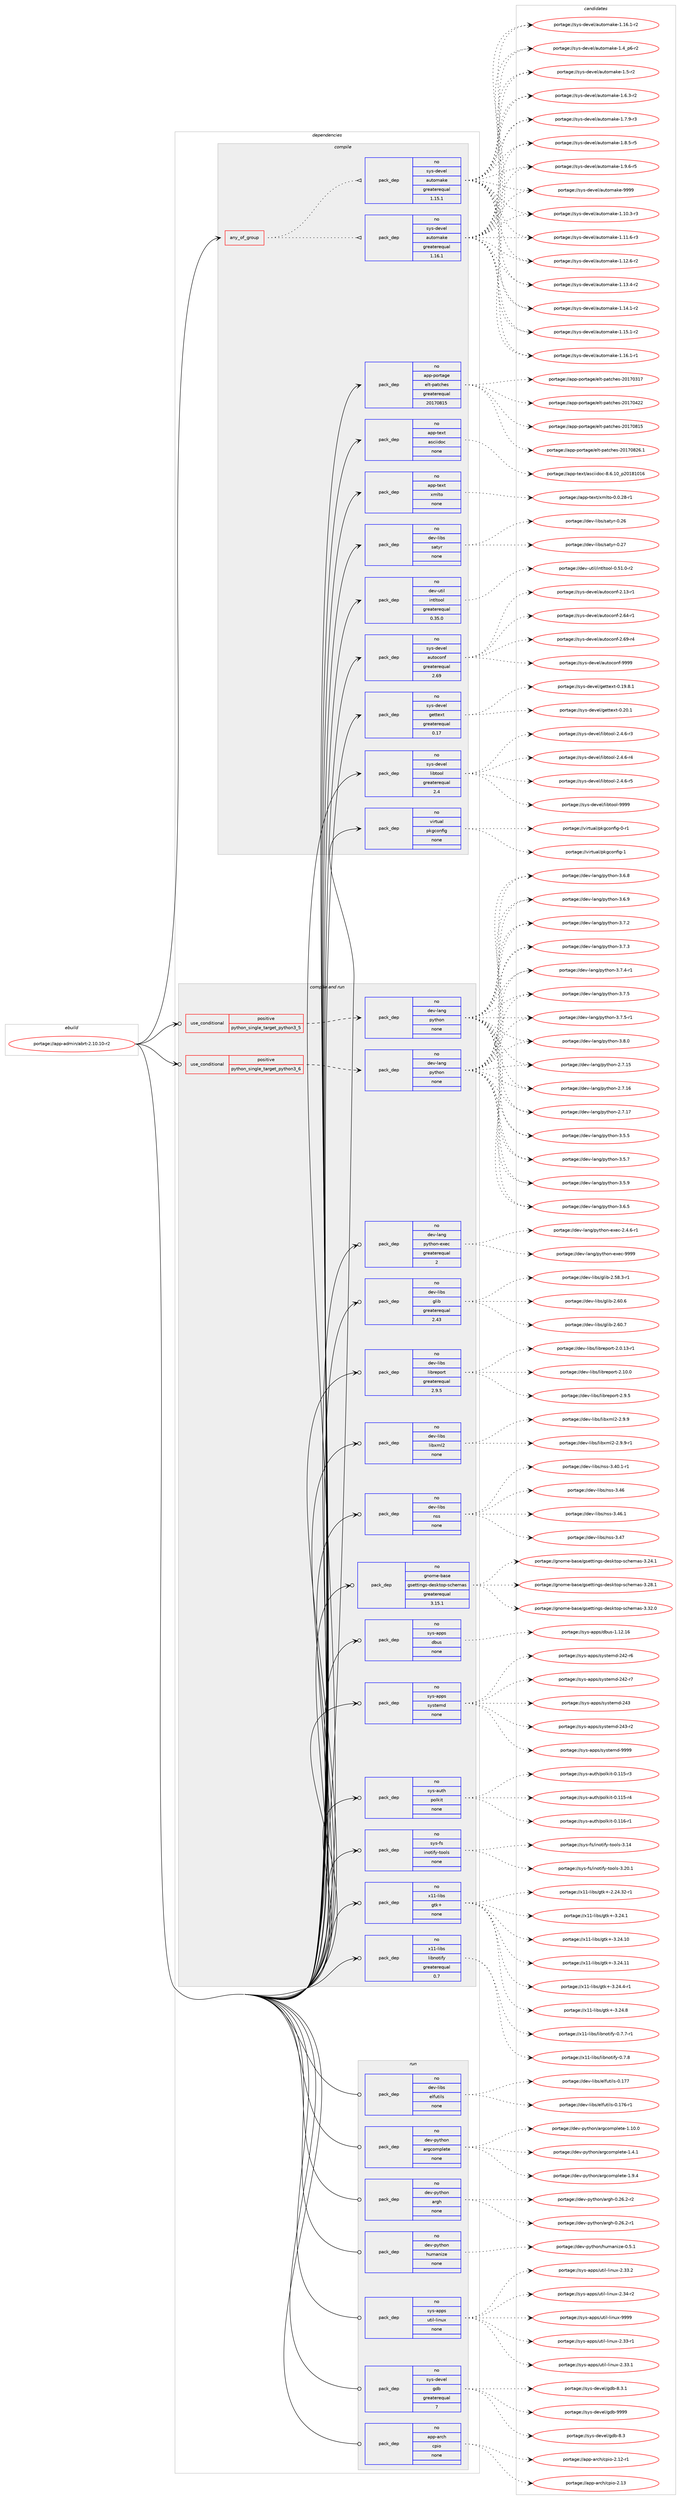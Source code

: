 digraph prolog {

# *************
# Graph options
# *************

newrank=true;
concentrate=true;
compound=true;
graph [rankdir=LR,fontname=Helvetica,fontsize=10,ranksep=1.5];#, ranksep=2.5, nodesep=0.2];
edge  [arrowhead=vee];
node  [fontname=Helvetica,fontsize=10];

# **********
# The ebuild
# **********

subgraph cluster_leftcol {
color=gray;
rank=same;
label=<<i>ebuild</i>>;
id [label="portage://app-admin/abrt-2.10.10-r2", color=red, width=4, href="../app-admin/abrt-2.10.10-r2.svg"];
}

# ****************
# The dependencies
# ****************

subgraph cluster_midcol {
color=gray;
label=<<i>dependencies</i>>;
subgraph cluster_compile {
fillcolor="#eeeeee";
style=filled;
label=<<i>compile</i>>;
subgraph any12 {
dependency640 [label=<<TABLE BORDER="0" CELLBORDER="1" CELLSPACING="0" CELLPADDING="4"><TR><TD CELLPADDING="10">any_of_group</TD></TR></TABLE>>, shape=none, color=red];subgraph pack510 {
dependency641 [label=<<TABLE BORDER="0" CELLBORDER="1" CELLSPACING="0" CELLPADDING="4" WIDTH="220"><TR><TD ROWSPAN="6" CELLPADDING="30">pack_dep</TD></TR><TR><TD WIDTH="110">no</TD></TR><TR><TD>sys-devel</TD></TR><TR><TD>automake</TD></TR><TR><TD>greaterequal</TD></TR><TR><TD>1.16.1</TD></TR></TABLE>>, shape=none, color=blue];
}
dependency640:e -> dependency641:w [weight=20,style="dotted",arrowhead="oinv"];
subgraph pack511 {
dependency642 [label=<<TABLE BORDER="0" CELLBORDER="1" CELLSPACING="0" CELLPADDING="4" WIDTH="220"><TR><TD ROWSPAN="6" CELLPADDING="30">pack_dep</TD></TR><TR><TD WIDTH="110">no</TD></TR><TR><TD>sys-devel</TD></TR><TR><TD>automake</TD></TR><TR><TD>greaterequal</TD></TR><TR><TD>1.15.1</TD></TR></TABLE>>, shape=none, color=blue];
}
dependency640:e -> dependency642:w [weight=20,style="dotted",arrowhead="oinv"];
}
id:e -> dependency640:w [weight=20,style="solid",arrowhead="vee"];
subgraph pack512 {
dependency643 [label=<<TABLE BORDER="0" CELLBORDER="1" CELLSPACING="0" CELLPADDING="4" WIDTH="220"><TR><TD ROWSPAN="6" CELLPADDING="30">pack_dep</TD></TR><TR><TD WIDTH="110">no</TD></TR><TR><TD>app-portage</TD></TR><TR><TD>elt-patches</TD></TR><TR><TD>greaterequal</TD></TR><TR><TD>20170815</TD></TR></TABLE>>, shape=none, color=blue];
}
id:e -> dependency643:w [weight=20,style="solid",arrowhead="vee"];
subgraph pack513 {
dependency644 [label=<<TABLE BORDER="0" CELLBORDER="1" CELLSPACING="0" CELLPADDING="4" WIDTH="220"><TR><TD ROWSPAN="6" CELLPADDING="30">pack_dep</TD></TR><TR><TD WIDTH="110">no</TD></TR><TR><TD>app-text</TD></TR><TR><TD>asciidoc</TD></TR><TR><TD>none</TD></TR><TR><TD></TD></TR></TABLE>>, shape=none, color=blue];
}
id:e -> dependency644:w [weight=20,style="solid",arrowhead="vee"];
subgraph pack514 {
dependency645 [label=<<TABLE BORDER="0" CELLBORDER="1" CELLSPACING="0" CELLPADDING="4" WIDTH="220"><TR><TD ROWSPAN="6" CELLPADDING="30">pack_dep</TD></TR><TR><TD WIDTH="110">no</TD></TR><TR><TD>app-text</TD></TR><TR><TD>xmlto</TD></TR><TR><TD>none</TD></TR><TR><TD></TD></TR></TABLE>>, shape=none, color=blue];
}
id:e -> dependency645:w [weight=20,style="solid",arrowhead="vee"];
subgraph pack515 {
dependency646 [label=<<TABLE BORDER="0" CELLBORDER="1" CELLSPACING="0" CELLPADDING="4" WIDTH="220"><TR><TD ROWSPAN="6" CELLPADDING="30">pack_dep</TD></TR><TR><TD WIDTH="110">no</TD></TR><TR><TD>dev-libs</TD></TR><TR><TD>satyr</TD></TR><TR><TD>none</TD></TR><TR><TD></TD></TR></TABLE>>, shape=none, color=blue];
}
id:e -> dependency646:w [weight=20,style="solid",arrowhead="vee"];
subgraph pack516 {
dependency647 [label=<<TABLE BORDER="0" CELLBORDER="1" CELLSPACING="0" CELLPADDING="4" WIDTH="220"><TR><TD ROWSPAN="6" CELLPADDING="30">pack_dep</TD></TR><TR><TD WIDTH="110">no</TD></TR><TR><TD>dev-util</TD></TR><TR><TD>intltool</TD></TR><TR><TD>greaterequal</TD></TR><TR><TD>0.35.0</TD></TR></TABLE>>, shape=none, color=blue];
}
id:e -> dependency647:w [weight=20,style="solid",arrowhead="vee"];
subgraph pack517 {
dependency648 [label=<<TABLE BORDER="0" CELLBORDER="1" CELLSPACING="0" CELLPADDING="4" WIDTH="220"><TR><TD ROWSPAN="6" CELLPADDING="30">pack_dep</TD></TR><TR><TD WIDTH="110">no</TD></TR><TR><TD>sys-devel</TD></TR><TR><TD>autoconf</TD></TR><TR><TD>greaterequal</TD></TR><TR><TD>2.69</TD></TR></TABLE>>, shape=none, color=blue];
}
id:e -> dependency648:w [weight=20,style="solid",arrowhead="vee"];
subgraph pack518 {
dependency649 [label=<<TABLE BORDER="0" CELLBORDER="1" CELLSPACING="0" CELLPADDING="4" WIDTH="220"><TR><TD ROWSPAN="6" CELLPADDING="30">pack_dep</TD></TR><TR><TD WIDTH="110">no</TD></TR><TR><TD>sys-devel</TD></TR><TR><TD>gettext</TD></TR><TR><TD>greaterequal</TD></TR><TR><TD>0.17</TD></TR></TABLE>>, shape=none, color=blue];
}
id:e -> dependency649:w [weight=20,style="solid",arrowhead="vee"];
subgraph pack519 {
dependency650 [label=<<TABLE BORDER="0" CELLBORDER="1" CELLSPACING="0" CELLPADDING="4" WIDTH="220"><TR><TD ROWSPAN="6" CELLPADDING="30">pack_dep</TD></TR><TR><TD WIDTH="110">no</TD></TR><TR><TD>sys-devel</TD></TR><TR><TD>libtool</TD></TR><TR><TD>greaterequal</TD></TR><TR><TD>2.4</TD></TR></TABLE>>, shape=none, color=blue];
}
id:e -> dependency650:w [weight=20,style="solid",arrowhead="vee"];
subgraph pack520 {
dependency651 [label=<<TABLE BORDER="0" CELLBORDER="1" CELLSPACING="0" CELLPADDING="4" WIDTH="220"><TR><TD ROWSPAN="6" CELLPADDING="30">pack_dep</TD></TR><TR><TD WIDTH="110">no</TD></TR><TR><TD>virtual</TD></TR><TR><TD>pkgconfig</TD></TR><TR><TD>none</TD></TR><TR><TD></TD></TR></TABLE>>, shape=none, color=blue];
}
id:e -> dependency651:w [weight=20,style="solid",arrowhead="vee"];
}
subgraph cluster_compileandrun {
fillcolor="#eeeeee";
style=filled;
label=<<i>compile and run</i>>;
subgraph cond120 {
dependency652 [label=<<TABLE BORDER="0" CELLBORDER="1" CELLSPACING="0" CELLPADDING="4"><TR><TD ROWSPAN="3" CELLPADDING="10">use_conditional</TD></TR><TR><TD>positive</TD></TR><TR><TD>python_single_target_python3_5</TD></TR></TABLE>>, shape=none, color=red];
subgraph pack521 {
dependency653 [label=<<TABLE BORDER="0" CELLBORDER="1" CELLSPACING="0" CELLPADDING="4" WIDTH="220"><TR><TD ROWSPAN="6" CELLPADDING="30">pack_dep</TD></TR><TR><TD WIDTH="110">no</TD></TR><TR><TD>dev-lang</TD></TR><TR><TD>python</TD></TR><TR><TD>none</TD></TR><TR><TD></TD></TR></TABLE>>, shape=none, color=blue];
}
dependency652:e -> dependency653:w [weight=20,style="dashed",arrowhead="vee"];
}
id:e -> dependency652:w [weight=20,style="solid",arrowhead="odotvee"];
subgraph cond121 {
dependency654 [label=<<TABLE BORDER="0" CELLBORDER="1" CELLSPACING="0" CELLPADDING="4"><TR><TD ROWSPAN="3" CELLPADDING="10">use_conditional</TD></TR><TR><TD>positive</TD></TR><TR><TD>python_single_target_python3_6</TD></TR></TABLE>>, shape=none, color=red];
subgraph pack522 {
dependency655 [label=<<TABLE BORDER="0" CELLBORDER="1" CELLSPACING="0" CELLPADDING="4" WIDTH="220"><TR><TD ROWSPAN="6" CELLPADDING="30">pack_dep</TD></TR><TR><TD WIDTH="110">no</TD></TR><TR><TD>dev-lang</TD></TR><TR><TD>python</TD></TR><TR><TD>none</TD></TR><TR><TD></TD></TR></TABLE>>, shape=none, color=blue];
}
dependency654:e -> dependency655:w [weight=20,style="dashed",arrowhead="vee"];
}
id:e -> dependency654:w [weight=20,style="solid",arrowhead="odotvee"];
subgraph pack523 {
dependency656 [label=<<TABLE BORDER="0" CELLBORDER="1" CELLSPACING="0" CELLPADDING="4" WIDTH="220"><TR><TD ROWSPAN="6" CELLPADDING="30">pack_dep</TD></TR><TR><TD WIDTH="110">no</TD></TR><TR><TD>dev-lang</TD></TR><TR><TD>python-exec</TD></TR><TR><TD>greaterequal</TD></TR><TR><TD>2</TD></TR></TABLE>>, shape=none, color=blue];
}
id:e -> dependency656:w [weight=20,style="solid",arrowhead="odotvee"];
subgraph pack524 {
dependency657 [label=<<TABLE BORDER="0" CELLBORDER="1" CELLSPACING="0" CELLPADDING="4" WIDTH="220"><TR><TD ROWSPAN="6" CELLPADDING="30">pack_dep</TD></TR><TR><TD WIDTH="110">no</TD></TR><TR><TD>dev-libs</TD></TR><TR><TD>glib</TD></TR><TR><TD>greaterequal</TD></TR><TR><TD>2.43</TD></TR></TABLE>>, shape=none, color=blue];
}
id:e -> dependency657:w [weight=20,style="solid",arrowhead="odotvee"];
subgraph pack525 {
dependency658 [label=<<TABLE BORDER="0" CELLBORDER="1" CELLSPACING="0" CELLPADDING="4" WIDTH="220"><TR><TD ROWSPAN="6" CELLPADDING="30">pack_dep</TD></TR><TR><TD WIDTH="110">no</TD></TR><TR><TD>dev-libs</TD></TR><TR><TD>libreport</TD></TR><TR><TD>greaterequal</TD></TR><TR><TD>2.9.5</TD></TR></TABLE>>, shape=none, color=blue];
}
id:e -> dependency658:w [weight=20,style="solid",arrowhead="odotvee"];
subgraph pack526 {
dependency659 [label=<<TABLE BORDER="0" CELLBORDER="1" CELLSPACING="0" CELLPADDING="4" WIDTH="220"><TR><TD ROWSPAN="6" CELLPADDING="30">pack_dep</TD></TR><TR><TD WIDTH="110">no</TD></TR><TR><TD>dev-libs</TD></TR><TR><TD>libxml2</TD></TR><TR><TD>none</TD></TR><TR><TD></TD></TR></TABLE>>, shape=none, color=blue];
}
id:e -> dependency659:w [weight=20,style="solid",arrowhead="odotvee"];
subgraph pack527 {
dependency660 [label=<<TABLE BORDER="0" CELLBORDER="1" CELLSPACING="0" CELLPADDING="4" WIDTH="220"><TR><TD ROWSPAN="6" CELLPADDING="30">pack_dep</TD></TR><TR><TD WIDTH="110">no</TD></TR><TR><TD>dev-libs</TD></TR><TR><TD>nss</TD></TR><TR><TD>none</TD></TR><TR><TD></TD></TR></TABLE>>, shape=none, color=blue];
}
id:e -> dependency660:w [weight=20,style="solid",arrowhead="odotvee"];
subgraph pack528 {
dependency661 [label=<<TABLE BORDER="0" CELLBORDER="1" CELLSPACING="0" CELLPADDING="4" WIDTH="220"><TR><TD ROWSPAN="6" CELLPADDING="30">pack_dep</TD></TR><TR><TD WIDTH="110">no</TD></TR><TR><TD>gnome-base</TD></TR><TR><TD>gsettings-desktop-schemas</TD></TR><TR><TD>greaterequal</TD></TR><TR><TD>3.15.1</TD></TR></TABLE>>, shape=none, color=blue];
}
id:e -> dependency661:w [weight=20,style="solid",arrowhead="odotvee"];
subgraph pack529 {
dependency662 [label=<<TABLE BORDER="0" CELLBORDER="1" CELLSPACING="0" CELLPADDING="4" WIDTH="220"><TR><TD ROWSPAN="6" CELLPADDING="30">pack_dep</TD></TR><TR><TD WIDTH="110">no</TD></TR><TR><TD>sys-apps</TD></TR><TR><TD>dbus</TD></TR><TR><TD>none</TD></TR><TR><TD></TD></TR></TABLE>>, shape=none, color=blue];
}
id:e -> dependency662:w [weight=20,style="solid",arrowhead="odotvee"];
subgraph pack530 {
dependency663 [label=<<TABLE BORDER="0" CELLBORDER="1" CELLSPACING="0" CELLPADDING="4" WIDTH="220"><TR><TD ROWSPAN="6" CELLPADDING="30">pack_dep</TD></TR><TR><TD WIDTH="110">no</TD></TR><TR><TD>sys-apps</TD></TR><TR><TD>systemd</TD></TR><TR><TD>none</TD></TR><TR><TD></TD></TR></TABLE>>, shape=none, color=blue];
}
id:e -> dependency663:w [weight=20,style="solid",arrowhead="odotvee"];
subgraph pack531 {
dependency664 [label=<<TABLE BORDER="0" CELLBORDER="1" CELLSPACING="0" CELLPADDING="4" WIDTH="220"><TR><TD ROWSPAN="6" CELLPADDING="30">pack_dep</TD></TR><TR><TD WIDTH="110">no</TD></TR><TR><TD>sys-auth</TD></TR><TR><TD>polkit</TD></TR><TR><TD>none</TD></TR><TR><TD></TD></TR></TABLE>>, shape=none, color=blue];
}
id:e -> dependency664:w [weight=20,style="solid",arrowhead="odotvee"];
subgraph pack532 {
dependency665 [label=<<TABLE BORDER="0" CELLBORDER="1" CELLSPACING="0" CELLPADDING="4" WIDTH="220"><TR><TD ROWSPAN="6" CELLPADDING="30">pack_dep</TD></TR><TR><TD WIDTH="110">no</TD></TR><TR><TD>sys-fs</TD></TR><TR><TD>inotify-tools</TD></TR><TR><TD>none</TD></TR><TR><TD></TD></TR></TABLE>>, shape=none, color=blue];
}
id:e -> dependency665:w [weight=20,style="solid",arrowhead="odotvee"];
subgraph pack533 {
dependency666 [label=<<TABLE BORDER="0" CELLBORDER="1" CELLSPACING="0" CELLPADDING="4" WIDTH="220"><TR><TD ROWSPAN="6" CELLPADDING="30">pack_dep</TD></TR><TR><TD WIDTH="110">no</TD></TR><TR><TD>x11-libs</TD></TR><TR><TD>gtk+</TD></TR><TR><TD>none</TD></TR><TR><TD></TD></TR></TABLE>>, shape=none, color=blue];
}
id:e -> dependency666:w [weight=20,style="solid",arrowhead="odotvee"];
subgraph pack534 {
dependency667 [label=<<TABLE BORDER="0" CELLBORDER="1" CELLSPACING="0" CELLPADDING="4" WIDTH="220"><TR><TD ROWSPAN="6" CELLPADDING="30">pack_dep</TD></TR><TR><TD WIDTH="110">no</TD></TR><TR><TD>x11-libs</TD></TR><TR><TD>libnotify</TD></TR><TR><TD>greaterequal</TD></TR><TR><TD>0.7</TD></TR></TABLE>>, shape=none, color=blue];
}
id:e -> dependency667:w [weight=20,style="solid",arrowhead="odotvee"];
}
subgraph cluster_run {
fillcolor="#eeeeee";
style=filled;
label=<<i>run</i>>;
subgraph pack535 {
dependency668 [label=<<TABLE BORDER="0" CELLBORDER="1" CELLSPACING="0" CELLPADDING="4" WIDTH="220"><TR><TD ROWSPAN="6" CELLPADDING="30">pack_dep</TD></TR><TR><TD WIDTH="110">no</TD></TR><TR><TD>app-arch</TD></TR><TR><TD>cpio</TD></TR><TR><TD>none</TD></TR><TR><TD></TD></TR></TABLE>>, shape=none, color=blue];
}
id:e -> dependency668:w [weight=20,style="solid",arrowhead="odot"];
subgraph pack536 {
dependency669 [label=<<TABLE BORDER="0" CELLBORDER="1" CELLSPACING="0" CELLPADDING="4" WIDTH="220"><TR><TD ROWSPAN="6" CELLPADDING="30">pack_dep</TD></TR><TR><TD WIDTH="110">no</TD></TR><TR><TD>dev-libs</TD></TR><TR><TD>elfutils</TD></TR><TR><TD>none</TD></TR><TR><TD></TD></TR></TABLE>>, shape=none, color=blue];
}
id:e -> dependency669:w [weight=20,style="solid",arrowhead="odot"];
subgraph pack537 {
dependency670 [label=<<TABLE BORDER="0" CELLBORDER="1" CELLSPACING="0" CELLPADDING="4" WIDTH="220"><TR><TD ROWSPAN="6" CELLPADDING="30">pack_dep</TD></TR><TR><TD WIDTH="110">no</TD></TR><TR><TD>dev-python</TD></TR><TR><TD>argcomplete</TD></TR><TR><TD>none</TD></TR><TR><TD></TD></TR></TABLE>>, shape=none, color=blue];
}
id:e -> dependency670:w [weight=20,style="solid",arrowhead="odot"];
subgraph pack538 {
dependency671 [label=<<TABLE BORDER="0" CELLBORDER="1" CELLSPACING="0" CELLPADDING="4" WIDTH="220"><TR><TD ROWSPAN="6" CELLPADDING="30">pack_dep</TD></TR><TR><TD WIDTH="110">no</TD></TR><TR><TD>dev-python</TD></TR><TR><TD>argh</TD></TR><TR><TD>none</TD></TR><TR><TD></TD></TR></TABLE>>, shape=none, color=blue];
}
id:e -> dependency671:w [weight=20,style="solid",arrowhead="odot"];
subgraph pack539 {
dependency672 [label=<<TABLE BORDER="0" CELLBORDER="1" CELLSPACING="0" CELLPADDING="4" WIDTH="220"><TR><TD ROWSPAN="6" CELLPADDING="30">pack_dep</TD></TR><TR><TD WIDTH="110">no</TD></TR><TR><TD>dev-python</TD></TR><TR><TD>humanize</TD></TR><TR><TD>none</TD></TR><TR><TD></TD></TR></TABLE>>, shape=none, color=blue];
}
id:e -> dependency672:w [weight=20,style="solid",arrowhead="odot"];
subgraph pack540 {
dependency673 [label=<<TABLE BORDER="0" CELLBORDER="1" CELLSPACING="0" CELLPADDING="4" WIDTH="220"><TR><TD ROWSPAN="6" CELLPADDING="30">pack_dep</TD></TR><TR><TD WIDTH="110">no</TD></TR><TR><TD>sys-apps</TD></TR><TR><TD>util-linux</TD></TR><TR><TD>none</TD></TR><TR><TD></TD></TR></TABLE>>, shape=none, color=blue];
}
id:e -> dependency673:w [weight=20,style="solid",arrowhead="odot"];
subgraph pack541 {
dependency674 [label=<<TABLE BORDER="0" CELLBORDER="1" CELLSPACING="0" CELLPADDING="4" WIDTH="220"><TR><TD ROWSPAN="6" CELLPADDING="30">pack_dep</TD></TR><TR><TD WIDTH="110">no</TD></TR><TR><TD>sys-devel</TD></TR><TR><TD>gdb</TD></TR><TR><TD>greaterequal</TD></TR><TR><TD>7</TD></TR></TABLE>>, shape=none, color=blue];
}
id:e -> dependency674:w [weight=20,style="solid",arrowhead="odot"];
}
}

# **************
# The candidates
# **************

subgraph cluster_choices {
rank=same;
color=gray;
label=<<i>candidates</i>>;

subgraph choice510 {
color=black;
nodesep=1;
choiceportage11512111545100101118101108479711711611110997107101454946494846514511451 [label="portage://sys-devel/automake-1.10.3-r3", color=red, width=4,href="../sys-devel/automake-1.10.3-r3.svg"];
choiceportage11512111545100101118101108479711711611110997107101454946494946544511451 [label="portage://sys-devel/automake-1.11.6-r3", color=red, width=4,href="../sys-devel/automake-1.11.6-r3.svg"];
choiceportage11512111545100101118101108479711711611110997107101454946495046544511450 [label="portage://sys-devel/automake-1.12.6-r2", color=red, width=4,href="../sys-devel/automake-1.12.6-r2.svg"];
choiceportage11512111545100101118101108479711711611110997107101454946495146524511450 [label="portage://sys-devel/automake-1.13.4-r2", color=red, width=4,href="../sys-devel/automake-1.13.4-r2.svg"];
choiceportage11512111545100101118101108479711711611110997107101454946495246494511450 [label="portage://sys-devel/automake-1.14.1-r2", color=red, width=4,href="../sys-devel/automake-1.14.1-r2.svg"];
choiceportage11512111545100101118101108479711711611110997107101454946495346494511450 [label="portage://sys-devel/automake-1.15.1-r2", color=red, width=4,href="../sys-devel/automake-1.15.1-r2.svg"];
choiceportage11512111545100101118101108479711711611110997107101454946495446494511449 [label="portage://sys-devel/automake-1.16.1-r1", color=red, width=4,href="../sys-devel/automake-1.16.1-r1.svg"];
choiceportage11512111545100101118101108479711711611110997107101454946495446494511450 [label="portage://sys-devel/automake-1.16.1-r2", color=red, width=4,href="../sys-devel/automake-1.16.1-r2.svg"];
choiceportage115121115451001011181011084797117116111109971071014549465295112544511450 [label="portage://sys-devel/automake-1.4_p6-r2", color=red, width=4,href="../sys-devel/automake-1.4_p6-r2.svg"];
choiceportage11512111545100101118101108479711711611110997107101454946534511450 [label="portage://sys-devel/automake-1.5-r2", color=red, width=4,href="../sys-devel/automake-1.5-r2.svg"];
choiceportage115121115451001011181011084797117116111109971071014549465446514511450 [label="portage://sys-devel/automake-1.6.3-r2", color=red, width=4,href="../sys-devel/automake-1.6.3-r2.svg"];
choiceportage115121115451001011181011084797117116111109971071014549465546574511451 [label="portage://sys-devel/automake-1.7.9-r3", color=red, width=4,href="../sys-devel/automake-1.7.9-r3.svg"];
choiceportage115121115451001011181011084797117116111109971071014549465646534511453 [label="portage://sys-devel/automake-1.8.5-r5", color=red, width=4,href="../sys-devel/automake-1.8.5-r5.svg"];
choiceportage115121115451001011181011084797117116111109971071014549465746544511453 [label="portage://sys-devel/automake-1.9.6-r5", color=red, width=4,href="../sys-devel/automake-1.9.6-r5.svg"];
choiceportage115121115451001011181011084797117116111109971071014557575757 [label="portage://sys-devel/automake-9999", color=red, width=4,href="../sys-devel/automake-9999.svg"];
dependency641:e -> choiceportage11512111545100101118101108479711711611110997107101454946494846514511451:w [style=dotted,weight="100"];
dependency641:e -> choiceportage11512111545100101118101108479711711611110997107101454946494946544511451:w [style=dotted,weight="100"];
dependency641:e -> choiceportage11512111545100101118101108479711711611110997107101454946495046544511450:w [style=dotted,weight="100"];
dependency641:e -> choiceportage11512111545100101118101108479711711611110997107101454946495146524511450:w [style=dotted,weight="100"];
dependency641:e -> choiceportage11512111545100101118101108479711711611110997107101454946495246494511450:w [style=dotted,weight="100"];
dependency641:e -> choiceportage11512111545100101118101108479711711611110997107101454946495346494511450:w [style=dotted,weight="100"];
dependency641:e -> choiceportage11512111545100101118101108479711711611110997107101454946495446494511449:w [style=dotted,weight="100"];
dependency641:e -> choiceportage11512111545100101118101108479711711611110997107101454946495446494511450:w [style=dotted,weight="100"];
dependency641:e -> choiceportage115121115451001011181011084797117116111109971071014549465295112544511450:w [style=dotted,weight="100"];
dependency641:e -> choiceportage11512111545100101118101108479711711611110997107101454946534511450:w [style=dotted,weight="100"];
dependency641:e -> choiceportage115121115451001011181011084797117116111109971071014549465446514511450:w [style=dotted,weight="100"];
dependency641:e -> choiceportage115121115451001011181011084797117116111109971071014549465546574511451:w [style=dotted,weight="100"];
dependency641:e -> choiceportage115121115451001011181011084797117116111109971071014549465646534511453:w [style=dotted,weight="100"];
dependency641:e -> choiceportage115121115451001011181011084797117116111109971071014549465746544511453:w [style=dotted,weight="100"];
dependency641:e -> choiceportage115121115451001011181011084797117116111109971071014557575757:w [style=dotted,weight="100"];
}
subgraph choice511 {
color=black;
nodesep=1;
choiceportage11512111545100101118101108479711711611110997107101454946494846514511451 [label="portage://sys-devel/automake-1.10.3-r3", color=red, width=4,href="../sys-devel/automake-1.10.3-r3.svg"];
choiceportage11512111545100101118101108479711711611110997107101454946494946544511451 [label="portage://sys-devel/automake-1.11.6-r3", color=red, width=4,href="../sys-devel/automake-1.11.6-r3.svg"];
choiceportage11512111545100101118101108479711711611110997107101454946495046544511450 [label="portage://sys-devel/automake-1.12.6-r2", color=red, width=4,href="../sys-devel/automake-1.12.6-r2.svg"];
choiceportage11512111545100101118101108479711711611110997107101454946495146524511450 [label="portage://sys-devel/automake-1.13.4-r2", color=red, width=4,href="../sys-devel/automake-1.13.4-r2.svg"];
choiceportage11512111545100101118101108479711711611110997107101454946495246494511450 [label="portage://sys-devel/automake-1.14.1-r2", color=red, width=4,href="../sys-devel/automake-1.14.1-r2.svg"];
choiceportage11512111545100101118101108479711711611110997107101454946495346494511450 [label="portage://sys-devel/automake-1.15.1-r2", color=red, width=4,href="../sys-devel/automake-1.15.1-r2.svg"];
choiceportage11512111545100101118101108479711711611110997107101454946495446494511449 [label="portage://sys-devel/automake-1.16.1-r1", color=red, width=4,href="../sys-devel/automake-1.16.1-r1.svg"];
choiceportage11512111545100101118101108479711711611110997107101454946495446494511450 [label="portage://sys-devel/automake-1.16.1-r2", color=red, width=4,href="../sys-devel/automake-1.16.1-r2.svg"];
choiceportage115121115451001011181011084797117116111109971071014549465295112544511450 [label="portage://sys-devel/automake-1.4_p6-r2", color=red, width=4,href="../sys-devel/automake-1.4_p6-r2.svg"];
choiceportage11512111545100101118101108479711711611110997107101454946534511450 [label="portage://sys-devel/automake-1.5-r2", color=red, width=4,href="../sys-devel/automake-1.5-r2.svg"];
choiceportage115121115451001011181011084797117116111109971071014549465446514511450 [label="portage://sys-devel/automake-1.6.3-r2", color=red, width=4,href="../sys-devel/automake-1.6.3-r2.svg"];
choiceportage115121115451001011181011084797117116111109971071014549465546574511451 [label="portage://sys-devel/automake-1.7.9-r3", color=red, width=4,href="../sys-devel/automake-1.7.9-r3.svg"];
choiceportage115121115451001011181011084797117116111109971071014549465646534511453 [label="portage://sys-devel/automake-1.8.5-r5", color=red, width=4,href="../sys-devel/automake-1.8.5-r5.svg"];
choiceportage115121115451001011181011084797117116111109971071014549465746544511453 [label="portage://sys-devel/automake-1.9.6-r5", color=red, width=4,href="../sys-devel/automake-1.9.6-r5.svg"];
choiceportage115121115451001011181011084797117116111109971071014557575757 [label="portage://sys-devel/automake-9999", color=red, width=4,href="../sys-devel/automake-9999.svg"];
dependency642:e -> choiceportage11512111545100101118101108479711711611110997107101454946494846514511451:w [style=dotted,weight="100"];
dependency642:e -> choiceportage11512111545100101118101108479711711611110997107101454946494946544511451:w [style=dotted,weight="100"];
dependency642:e -> choiceportage11512111545100101118101108479711711611110997107101454946495046544511450:w [style=dotted,weight="100"];
dependency642:e -> choiceportage11512111545100101118101108479711711611110997107101454946495146524511450:w [style=dotted,weight="100"];
dependency642:e -> choiceportage11512111545100101118101108479711711611110997107101454946495246494511450:w [style=dotted,weight="100"];
dependency642:e -> choiceportage11512111545100101118101108479711711611110997107101454946495346494511450:w [style=dotted,weight="100"];
dependency642:e -> choiceportage11512111545100101118101108479711711611110997107101454946495446494511449:w [style=dotted,weight="100"];
dependency642:e -> choiceportage11512111545100101118101108479711711611110997107101454946495446494511450:w [style=dotted,weight="100"];
dependency642:e -> choiceportage115121115451001011181011084797117116111109971071014549465295112544511450:w [style=dotted,weight="100"];
dependency642:e -> choiceportage11512111545100101118101108479711711611110997107101454946534511450:w [style=dotted,weight="100"];
dependency642:e -> choiceportage115121115451001011181011084797117116111109971071014549465446514511450:w [style=dotted,weight="100"];
dependency642:e -> choiceportage115121115451001011181011084797117116111109971071014549465546574511451:w [style=dotted,weight="100"];
dependency642:e -> choiceportage115121115451001011181011084797117116111109971071014549465646534511453:w [style=dotted,weight="100"];
dependency642:e -> choiceportage115121115451001011181011084797117116111109971071014549465746544511453:w [style=dotted,weight="100"];
dependency642:e -> choiceportage115121115451001011181011084797117116111109971071014557575757:w [style=dotted,weight="100"];
}
subgraph choice512 {
color=black;
nodesep=1;
choiceportage97112112451121111141169710310147101108116451129711699104101115455048495548514955 [label="portage://app-portage/elt-patches-20170317", color=red, width=4,href="../app-portage/elt-patches-20170317.svg"];
choiceportage97112112451121111141169710310147101108116451129711699104101115455048495548525050 [label="portage://app-portage/elt-patches-20170422", color=red, width=4,href="../app-portage/elt-patches-20170422.svg"];
choiceportage97112112451121111141169710310147101108116451129711699104101115455048495548564953 [label="portage://app-portage/elt-patches-20170815", color=red, width=4,href="../app-portage/elt-patches-20170815.svg"];
choiceportage971121124511211111411697103101471011081164511297116991041011154550484955485650544649 [label="portage://app-portage/elt-patches-20170826.1", color=red, width=4,href="../app-portage/elt-patches-20170826.1.svg"];
dependency643:e -> choiceportage97112112451121111141169710310147101108116451129711699104101115455048495548514955:w [style=dotted,weight="100"];
dependency643:e -> choiceportage97112112451121111141169710310147101108116451129711699104101115455048495548525050:w [style=dotted,weight="100"];
dependency643:e -> choiceportage97112112451121111141169710310147101108116451129711699104101115455048495548564953:w [style=dotted,weight="100"];
dependency643:e -> choiceportage971121124511211111411697103101471011081164511297116991041011154550484955485650544649:w [style=dotted,weight="100"];
}
subgraph choice513 {
color=black;
nodesep=1;
choiceportage97112112451161011201164797115991051051001119945564654464948951125048495649484954 [label="portage://app-text/asciidoc-8.6.10_p20181016", color=red, width=4,href="../app-text/asciidoc-8.6.10_p20181016.svg"];
dependency644:e -> choiceportage97112112451161011201164797115991051051001119945564654464948951125048495649484954:w [style=dotted,weight="100"];
}
subgraph choice514 {
color=black;
nodesep=1;
choiceportage971121124511610112011647120109108116111454846484650564511449 [label="portage://app-text/xmlto-0.0.28-r1", color=red, width=4,href="../app-text/xmlto-0.0.28-r1.svg"];
dependency645:e -> choiceportage971121124511610112011647120109108116111454846484650564511449:w [style=dotted,weight="100"];
}
subgraph choice515 {
color=black;
nodesep=1;
choiceportage100101118451081059811547115971161211144548465054 [label="portage://dev-libs/satyr-0.26", color=red, width=4,href="../dev-libs/satyr-0.26.svg"];
choiceportage100101118451081059811547115971161211144548465055 [label="portage://dev-libs/satyr-0.27", color=red, width=4,href="../dev-libs/satyr-0.27.svg"];
dependency646:e -> choiceportage100101118451081059811547115971161211144548465054:w [style=dotted,weight="100"];
dependency646:e -> choiceportage100101118451081059811547115971161211144548465055:w [style=dotted,weight="100"];
}
subgraph choice516 {
color=black;
nodesep=1;
choiceportage1001011184511711610510847105110116108116111111108454846534946484511450 [label="portage://dev-util/intltool-0.51.0-r2", color=red, width=4,href="../dev-util/intltool-0.51.0-r2.svg"];
dependency647:e -> choiceportage1001011184511711610510847105110116108116111111108454846534946484511450:w [style=dotted,weight="100"];
}
subgraph choice517 {
color=black;
nodesep=1;
choiceportage1151211154510010111810110847971171161119911111010245504649514511449 [label="portage://sys-devel/autoconf-2.13-r1", color=red, width=4,href="../sys-devel/autoconf-2.13-r1.svg"];
choiceportage1151211154510010111810110847971171161119911111010245504654524511449 [label="portage://sys-devel/autoconf-2.64-r1", color=red, width=4,href="../sys-devel/autoconf-2.64-r1.svg"];
choiceportage1151211154510010111810110847971171161119911111010245504654574511452 [label="portage://sys-devel/autoconf-2.69-r4", color=red, width=4,href="../sys-devel/autoconf-2.69-r4.svg"];
choiceportage115121115451001011181011084797117116111991111101024557575757 [label="portage://sys-devel/autoconf-9999", color=red, width=4,href="../sys-devel/autoconf-9999.svg"];
dependency648:e -> choiceportage1151211154510010111810110847971171161119911111010245504649514511449:w [style=dotted,weight="100"];
dependency648:e -> choiceportage1151211154510010111810110847971171161119911111010245504654524511449:w [style=dotted,weight="100"];
dependency648:e -> choiceportage1151211154510010111810110847971171161119911111010245504654574511452:w [style=dotted,weight="100"];
dependency648:e -> choiceportage115121115451001011181011084797117116111991111101024557575757:w [style=dotted,weight="100"];
}
subgraph choice518 {
color=black;
nodesep=1;
choiceportage1151211154510010111810110847103101116116101120116454846495746564649 [label="portage://sys-devel/gettext-0.19.8.1", color=red, width=4,href="../sys-devel/gettext-0.19.8.1.svg"];
choiceportage115121115451001011181011084710310111611610112011645484650484649 [label="portage://sys-devel/gettext-0.20.1", color=red, width=4,href="../sys-devel/gettext-0.20.1.svg"];
dependency649:e -> choiceportage1151211154510010111810110847103101116116101120116454846495746564649:w [style=dotted,weight="100"];
dependency649:e -> choiceportage115121115451001011181011084710310111611610112011645484650484649:w [style=dotted,weight="100"];
}
subgraph choice519 {
color=black;
nodesep=1;
choiceportage1151211154510010111810110847108105981161111111084550465246544511451 [label="portage://sys-devel/libtool-2.4.6-r3", color=red, width=4,href="../sys-devel/libtool-2.4.6-r3.svg"];
choiceportage1151211154510010111810110847108105981161111111084550465246544511452 [label="portage://sys-devel/libtool-2.4.6-r4", color=red, width=4,href="../sys-devel/libtool-2.4.6-r4.svg"];
choiceportage1151211154510010111810110847108105981161111111084550465246544511453 [label="portage://sys-devel/libtool-2.4.6-r5", color=red, width=4,href="../sys-devel/libtool-2.4.6-r5.svg"];
choiceportage1151211154510010111810110847108105981161111111084557575757 [label="portage://sys-devel/libtool-9999", color=red, width=4,href="../sys-devel/libtool-9999.svg"];
dependency650:e -> choiceportage1151211154510010111810110847108105981161111111084550465246544511451:w [style=dotted,weight="100"];
dependency650:e -> choiceportage1151211154510010111810110847108105981161111111084550465246544511452:w [style=dotted,weight="100"];
dependency650:e -> choiceportage1151211154510010111810110847108105981161111111084550465246544511453:w [style=dotted,weight="100"];
dependency650:e -> choiceportage1151211154510010111810110847108105981161111111084557575757:w [style=dotted,weight="100"];
}
subgraph choice520 {
color=black;
nodesep=1;
choiceportage11810511411611797108471121071039911111010210510345484511449 [label="portage://virtual/pkgconfig-0-r1", color=red, width=4,href="../virtual/pkgconfig-0-r1.svg"];
choiceportage1181051141161179710847112107103991111101021051034549 [label="portage://virtual/pkgconfig-1", color=red, width=4,href="../virtual/pkgconfig-1.svg"];
dependency651:e -> choiceportage11810511411611797108471121071039911111010210510345484511449:w [style=dotted,weight="100"];
dependency651:e -> choiceportage1181051141161179710847112107103991111101021051034549:w [style=dotted,weight="100"];
}
subgraph choice521 {
color=black;
nodesep=1;
choiceportage10010111845108971101034711212111610411111045504655464953 [label="portage://dev-lang/python-2.7.15", color=red, width=4,href="../dev-lang/python-2.7.15.svg"];
choiceportage10010111845108971101034711212111610411111045504655464954 [label="portage://dev-lang/python-2.7.16", color=red, width=4,href="../dev-lang/python-2.7.16.svg"];
choiceportage10010111845108971101034711212111610411111045504655464955 [label="portage://dev-lang/python-2.7.17", color=red, width=4,href="../dev-lang/python-2.7.17.svg"];
choiceportage100101118451089711010347112121116104111110455146534653 [label="portage://dev-lang/python-3.5.5", color=red, width=4,href="../dev-lang/python-3.5.5.svg"];
choiceportage100101118451089711010347112121116104111110455146534655 [label="portage://dev-lang/python-3.5.7", color=red, width=4,href="../dev-lang/python-3.5.7.svg"];
choiceportage100101118451089711010347112121116104111110455146534657 [label="portage://dev-lang/python-3.5.9", color=red, width=4,href="../dev-lang/python-3.5.9.svg"];
choiceportage100101118451089711010347112121116104111110455146544653 [label="portage://dev-lang/python-3.6.5", color=red, width=4,href="../dev-lang/python-3.6.5.svg"];
choiceportage100101118451089711010347112121116104111110455146544656 [label="portage://dev-lang/python-3.6.8", color=red, width=4,href="../dev-lang/python-3.6.8.svg"];
choiceportage100101118451089711010347112121116104111110455146544657 [label="portage://dev-lang/python-3.6.9", color=red, width=4,href="../dev-lang/python-3.6.9.svg"];
choiceportage100101118451089711010347112121116104111110455146554650 [label="portage://dev-lang/python-3.7.2", color=red, width=4,href="../dev-lang/python-3.7.2.svg"];
choiceportage100101118451089711010347112121116104111110455146554651 [label="portage://dev-lang/python-3.7.3", color=red, width=4,href="../dev-lang/python-3.7.3.svg"];
choiceportage1001011184510897110103471121211161041111104551465546524511449 [label="portage://dev-lang/python-3.7.4-r1", color=red, width=4,href="../dev-lang/python-3.7.4-r1.svg"];
choiceportage100101118451089711010347112121116104111110455146554653 [label="portage://dev-lang/python-3.7.5", color=red, width=4,href="../dev-lang/python-3.7.5.svg"];
choiceportage1001011184510897110103471121211161041111104551465546534511449 [label="portage://dev-lang/python-3.7.5-r1", color=red, width=4,href="../dev-lang/python-3.7.5-r1.svg"];
choiceportage100101118451089711010347112121116104111110455146564648 [label="portage://dev-lang/python-3.8.0", color=red, width=4,href="../dev-lang/python-3.8.0.svg"];
dependency653:e -> choiceportage10010111845108971101034711212111610411111045504655464953:w [style=dotted,weight="100"];
dependency653:e -> choiceportage10010111845108971101034711212111610411111045504655464954:w [style=dotted,weight="100"];
dependency653:e -> choiceportage10010111845108971101034711212111610411111045504655464955:w [style=dotted,weight="100"];
dependency653:e -> choiceportage100101118451089711010347112121116104111110455146534653:w [style=dotted,weight="100"];
dependency653:e -> choiceportage100101118451089711010347112121116104111110455146534655:w [style=dotted,weight="100"];
dependency653:e -> choiceportage100101118451089711010347112121116104111110455146534657:w [style=dotted,weight="100"];
dependency653:e -> choiceportage100101118451089711010347112121116104111110455146544653:w [style=dotted,weight="100"];
dependency653:e -> choiceportage100101118451089711010347112121116104111110455146544656:w [style=dotted,weight="100"];
dependency653:e -> choiceportage100101118451089711010347112121116104111110455146544657:w [style=dotted,weight="100"];
dependency653:e -> choiceportage100101118451089711010347112121116104111110455146554650:w [style=dotted,weight="100"];
dependency653:e -> choiceportage100101118451089711010347112121116104111110455146554651:w [style=dotted,weight="100"];
dependency653:e -> choiceportage1001011184510897110103471121211161041111104551465546524511449:w [style=dotted,weight="100"];
dependency653:e -> choiceportage100101118451089711010347112121116104111110455146554653:w [style=dotted,weight="100"];
dependency653:e -> choiceportage1001011184510897110103471121211161041111104551465546534511449:w [style=dotted,weight="100"];
dependency653:e -> choiceportage100101118451089711010347112121116104111110455146564648:w [style=dotted,weight="100"];
}
subgraph choice522 {
color=black;
nodesep=1;
choiceportage10010111845108971101034711212111610411111045504655464953 [label="portage://dev-lang/python-2.7.15", color=red, width=4,href="../dev-lang/python-2.7.15.svg"];
choiceportage10010111845108971101034711212111610411111045504655464954 [label="portage://dev-lang/python-2.7.16", color=red, width=4,href="../dev-lang/python-2.7.16.svg"];
choiceportage10010111845108971101034711212111610411111045504655464955 [label="portage://dev-lang/python-2.7.17", color=red, width=4,href="../dev-lang/python-2.7.17.svg"];
choiceportage100101118451089711010347112121116104111110455146534653 [label="portage://dev-lang/python-3.5.5", color=red, width=4,href="../dev-lang/python-3.5.5.svg"];
choiceportage100101118451089711010347112121116104111110455146534655 [label="portage://dev-lang/python-3.5.7", color=red, width=4,href="../dev-lang/python-3.5.7.svg"];
choiceportage100101118451089711010347112121116104111110455146534657 [label="portage://dev-lang/python-3.5.9", color=red, width=4,href="../dev-lang/python-3.5.9.svg"];
choiceportage100101118451089711010347112121116104111110455146544653 [label="portage://dev-lang/python-3.6.5", color=red, width=4,href="../dev-lang/python-3.6.5.svg"];
choiceportage100101118451089711010347112121116104111110455146544656 [label="portage://dev-lang/python-3.6.8", color=red, width=4,href="../dev-lang/python-3.6.8.svg"];
choiceportage100101118451089711010347112121116104111110455146544657 [label="portage://dev-lang/python-3.6.9", color=red, width=4,href="../dev-lang/python-3.6.9.svg"];
choiceportage100101118451089711010347112121116104111110455146554650 [label="portage://dev-lang/python-3.7.2", color=red, width=4,href="../dev-lang/python-3.7.2.svg"];
choiceportage100101118451089711010347112121116104111110455146554651 [label="portage://dev-lang/python-3.7.3", color=red, width=4,href="../dev-lang/python-3.7.3.svg"];
choiceportage1001011184510897110103471121211161041111104551465546524511449 [label="portage://dev-lang/python-3.7.4-r1", color=red, width=4,href="../dev-lang/python-3.7.4-r1.svg"];
choiceportage100101118451089711010347112121116104111110455146554653 [label="portage://dev-lang/python-3.7.5", color=red, width=4,href="../dev-lang/python-3.7.5.svg"];
choiceportage1001011184510897110103471121211161041111104551465546534511449 [label="portage://dev-lang/python-3.7.5-r1", color=red, width=4,href="../dev-lang/python-3.7.5-r1.svg"];
choiceportage100101118451089711010347112121116104111110455146564648 [label="portage://dev-lang/python-3.8.0", color=red, width=4,href="../dev-lang/python-3.8.0.svg"];
dependency655:e -> choiceportage10010111845108971101034711212111610411111045504655464953:w [style=dotted,weight="100"];
dependency655:e -> choiceportage10010111845108971101034711212111610411111045504655464954:w [style=dotted,weight="100"];
dependency655:e -> choiceportage10010111845108971101034711212111610411111045504655464955:w [style=dotted,weight="100"];
dependency655:e -> choiceportage100101118451089711010347112121116104111110455146534653:w [style=dotted,weight="100"];
dependency655:e -> choiceportage100101118451089711010347112121116104111110455146534655:w [style=dotted,weight="100"];
dependency655:e -> choiceportage100101118451089711010347112121116104111110455146534657:w [style=dotted,weight="100"];
dependency655:e -> choiceportage100101118451089711010347112121116104111110455146544653:w [style=dotted,weight="100"];
dependency655:e -> choiceportage100101118451089711010347112121116104111110455146544656:w [style=dotted,weight="100"];
dependency655:e -> choiceportage100101118451089711010347112121116104111110455146544657:w [style=dotted,weight="100"];
dependency655:e -> choiceportage100101118451089711010347112121116104111110455146554650:w [style=dotted,weight="100"];
dependency655:e -> choiceportage100101118451089711010347112121116104111110455146554651:w [style=dotted,weight="100"];
dependency655:e -> choiceportage1001011184510897110103471121211161041111104551465546524511449:w [style=dotted,weight="100"];
dependency655:e -> choiceportage100101118451089711010347112121116104111110455146554653:w [style=dotted,weight="100"];
dependency655:e -> choiceportage1001011184510897110103471121211161041111104551465546534511449:w [style=dotted,weight="100"];
dependency655:e -> choiceportage100101118451089711010347112121116104111110455146564648:w [style=dotted,weight="100"];
}
subgraph choice523 {
color=black;
nodesep=1;
choiceportage10010111845108971101034711212111610411111045101120101994550465246544511449 [label="portage://dev-lang/python-exec-2.4.6-r1", color=red, width=4,href="../dev-lang/python-exec-2.4.6-r1.svg"];
choiceportage10010111845108971101034711212111610411111045101120101994557575757 [label="portage://dev-lang/python-exec-9999", color=red, width=4,href="../dev-lang/python-exec-9999.svg"];
dependency656:e -> choiceportage10010111845108971101034711212111610411111045101120101994550465246544511449:w [style=dotted,weight="100"];
dependency656:e -> choiceportage10010111845108971101034711212111610411111045101120101994557575757:w [style=dotted,weight="100"];
}
subgraph choice524 {
color=black;
nodesep=1;
choiceportage10010111845108105981154710310810598455046535646514511449 [label="portage://dev-libs/glib-2.58.3-r1", color=red, width=4,href="../dev-libs/glib-2.58.3-r1.svg"];
choiceportage1001011184510810598115471031081059845504654484654 [label="portage://dev-libs/glib-2.60.6", color=red, width=4,href="../dev-libs/glib-2.60.6.svg"];
choiceportage1001011184510810598115471031081059845504654484655 [label="portage://dev-libs/glib-2.60.7", color=red, width=4,href="../dev-libs/glib-2.60.7.svg"];
dependency657:e -> choiceportage10010111845108105981154710310810598455046535646514511449:w [style=dotted,weight="100"];
dependency657:e -> choiceportage1001011184510810598115471031081059845504654484654:w [style=dotted,weight="100"];
dependency657:e -> choiceportage1001011184510810598115471031081059845504654484655:w [style=dotted,weight="100"];
}
subgraph choice525 {
color=black;
nodesep=1;
choiceportage10010111845108105981154710810598114101112111114116455046484649514511449 [label="portage://dev-libs/libreport-2.0.13-r1", color=red, width=4,href="../dev-libs/libreport-2.0.13-r1.svg"];
choiceportage1001011184510810598115471081059811410111211111411645504649484648 [label="portage://dev-libs/libreport-2.10.0", color=red, width=4,href="../dev-libs/libreport-2.10.0.svg"];
choiceportage10010111845108105981154710810598114101112111114116455046574653 [label="portage://dev-libs/libreport-2.9.5", color=red, width=4,href="../dev-libs/libreport-2.9.5.svg"];
dependency658:e -> choiceportage10010111845108105981154710810598114101112111114116455046484649514511449:w [style=dotted,weight="100"];
dependency658:e -> choiceportage1001011184510810598115471081059811410111211111411645504649484648:w [style=dotted,weight="100"];
dependency658:e -> choiceportage10010111845108105981154710810598114101112111114116455046574653:w [style=dotted,weight="100"];
}
subgraph choice526 {
color=black;
nodesep=1;
choiceportage1001011184510810598115471081059812010910850455046574657 [label="portage://dev-libs/libxml2-2.9.9", color=red, width=4,href="../dev-libs/libxml2-2.9.9.svg"];
choiceportage10010111845108105981154710810598120109108504550465746574511449 [label="portage://dev-libs/libxml2-2.9.9-r1", color=red, width=4,href="../dev-libs/libxml2-2.9.9-r1.svg"];
dependency659:e -> choiceportage1001011184510810598115471081059812010910850455046574657:w [style=dotted,weight="100"];
dependency659:e -> choiceportage10010111845108105981154710810598120109108504550465746574511449:w [style=dotted,weight="100"];
}
subgraph choice527 {
color=black;
nodesep=1;
choiceportage100101118451081059811547110115115455146524846494511449 [label="portage://dev-libs/nss-3.40.1-r1", color=red, width=4,href="../dev-libs/nss-3.40.1-r1.svg"];
choiceportage1001011184510810598115471101151154551465254 [label="portage://dev-libs/nss-3.46", color=red, width=4,href="../dev-libs/nss-3.46.svg"];
choiceportage10010111845108105981154711011511545514652544649 [label="portage://dev-libs/nss-3.46.1", color=red, width=4,href="../dev-libs/nss-3.46.1.svg"];
choiceportage1001011184510810598115471101151154551465255 [label="portage://dev-libs/nss-3.47", color=red, width=4,href="../dev-libs/nss-3.47.svg"];
dependency660:e -> choiceportage100101118451081059811547110115115455146524846494511449:w [style=dotted,weight="100"];
dependency660:e -> choiceportage1001011184510810598115471101151154551465254:w [style=dotted,weight="100"];
dependency660:e -> choiceportage10010111845108105981154711011511545514652544649:w [style=dotted,weight="100"];
dependency660:e -> choiceportage1001011184510810598115471101151154551465255:w [style=dotted,weight="100"];
}
subgraph choice528 {
color=black;
nodesep=1;
choiceportage103110111109101459897115101471031151011161161051101031154510010111510711611111245115991041011099711545514650524649 [label="portage://gnome-base/gsettings-desktop-schemas-3.24.1", color=red, width=4,href="../gnome-base/gsettings-desktop-schemas-3.24.1.svg"];
choiceportage103110111109101459897115101471031151011161161051101031154510010111510711611111245115991041011099711545514650564649 [label="portage://gnome-base/gsettings-desktop-schemas-3.28.1", color=red, width=4,href="../gnome-base/gsettings-desktop-schemas-3.28.1.svg"];
choiceportage103110111109101459897115101471031151011161161051101031154510010111510711611111245115991041011099711545514651504648 [label="portage://gnome-base/gsettings-desktop-schemas-3.32.0", color=red, width=4,href="../gnome-base/gsettings-desktop-schemas-3.32.0.svg"];
dependency661:e -> choiceportage103110111109101459897115101471031151011161161051101031154510010111510711611111245115991041011099711545514650524649:w [style=dotted,weight="100"];
dependency661:e -> choiceportage103110111109101459897115101471031151011161161051101031154510010111510711611111245115991041011099711545514650564649:w [style=dotted,weight="100"];
dependency661:e -> choiceportage103110111109101459897115101471031151011161161051101031154510010111510711611111245115991041011099711545514651504648:w [style=dotted,weight="100"];
}
subgraph choice529 {
color=black;
nodesep=1;
choiceportage115121115459711211211547100981171154549464950464954 [label="portage://sys-apps/dbus-1.12.16", color=red, width=4,href="../sys-apps/dbus-1.12.16.svg"];
dependency662:e -> choiceportage115121115459711211211547100981171154549464950464954:w [style=dotted,weight="100"];
}
subgraph choice530 {
color=black;
nodesep=1;
choiceportage115121115459711211211547115121115116101109100455052504511454 [label="portage://sys-apps/systemd-242-r6", color=red, width=4,href="../sys-apps/systemd-242-r6.svg"];
choiceportage115121115459711211211547115121115116101109100455052504511455 [label="portage://sys-apps/systemd-242-r7", color=red, width=4,href="../sys-apps/systemd-242-r7.svg"];
choiceportage11512111545971121121154711512111511610110910045505251 [label="portage://sys-apps/systemd-243", color=red, width=4,href="../sys-apps/systemd-243.svg"];
choiceportage115121115459711211211547115121115116101109100455052514511450 [label="portage://sys-apps/systemd-243-r2", color=red, width=4,href="../sys-apps/systemd-243-r2.svg"];
choiceportage1151211154597112112115471151211151161011091004557575757 [label="portage://sys-apps/systemd-9999", color=red, width=4,href="../sys-apps/systemd-9999.svg"];
dependency663:e -> choiceportage115121115459711211211547115121115116101109100455052504511454:w [style=dotted,weight="100"];
dependency663:e -> choiceportage115121115459711211211547115121115116101109100455052504511455:w [style=dotted,weight="100"];
dependency663:e -> choiceportage11512111545971121121154711512111511610110910045505251:w [style=dotted,weight="100"];
dependency663:e -> choiceportage115121115459711211211547115121115116101109100455052514511450:w [style=dotted,weight="100"];
dependency663:e -> choiceportage1151211154597112112115471151211151161011091004557575757:w [style=dotted,weight="100"];
}
subgraph choice531 {
color=black;
nodesep=1;
choiceportage1151211154597117116104471121111081071051164548464949534511451 [label="portage://sys-auth/polkit-0.115-r3", color=red, width=4,href="../sys-auth/polkit-0.115-r3.svg"];
choiceportage1151211154597117116104471121111081071051164548464949534511452 [label="portage://sys-auth/polkit-0.115-r4", color=red, width=4,href="../sys-auth/polkit-0.115-r4.svg"];
choiceportage1151211154597117116104471121111081071051164548464949544511449 [label="portage://sys-auth/polkit-0.116-r1", color=red, width=4,href="../sys-auth/polkit-0.116-r1.svg"];
dependency664:e -> choiceportage1151211154597117116104471121111081071051164548464949534511451:w [style=dotted,weight="100"];
dependency664:e -> choiceportage1151211154597117116104471121111081071051164548464949534511452:w [style=dotted,weight="100"];
dependency664:e -> choiceportage1151211154597117116104471121111081071051164548464949544511449:w [style=dotted,weight="100"];
}
subgraph choice532 {
color=black;
nodesep=1;
choiceportage1151211154510211547105110111116105102121451161111111081154551464952 [label="portage://sys-fs/inotify-tools-3.14", color=red, width=4,href="../sys-fs/inotify-tools-3.14.svg"];
choiceportage11512111545102115471051101111161051021214511611111110811545514650484649 [label="portage://sys-fs/inotify-tools-3.20.1", color=red, width=4,href="../sys-fs/inotify-tools-3.20.1.svg"];
dependency665:e -> choiceportage1151211154510211547105110111116105102121451161111111081154551464952:w [style=dotted,weight="100"];
dependency665:e -> choiceportage11512111545102115471051101111161051021214511611111110811545514650484649:w [style=dotted,weight="100"];
}
subgraph choice533 {
color=black;
nodesep=1;
choiceportage12049494510810598115471031161074345504650524651504511449 [label="portage://x11-libs/gtk+-2.24.32-r1", color=red, width=4,href="../x11-libs/gtk+-2.24.32-r1.svg"];
choiceportage12049494510810598115471031161074345514650524649 [label="portage://x11-libs/gtk+-3.24.1", color=red, width=4,href="../x11-libs/gtk+-3.24.1.svg"];
choiceportage1204949451081059811547103116107434551465052464948 [label="portage://x11-libs/gtk+-3.24.10", color=red, width=4,href="../x11-libs/gtk+-3.24.10.svg"];
choiceportage1204949451081059811547103116107434551465052464949 [label="portage://x11-libs/gtk+-3.24.11", color=red, width=4,href="../x11-libs/gtk+-3.24.11.svg"];
choiceportage120494945108105981154710311610743455146505246524511449 [label="portage://x11-libs/gtk+-3.24.4-r1", color=red, width=4,href="../x11-libs/gtk+-3.24.4-r1.svg"];
choiceportage12049494510810598115471031161074345514650524656 [label="portage://x11-libs/gtk+-3.24.8", color=red, width=4,href="../x11-libs/gtk+-3.24.8.svg"];
dependency666:e -> choiceportage12049494510810598115471031161074345504650524651504511449:w [style=dotted,weight="100"];
dependency666:e -> choiceportage12049494510810598115471031161074345514650524649:w [style=dotted,weight="100"];
dependency666:e -> choiceportage1204949451081059811547103116107434551465052464948:w [style=dotted,weight="100"];
dependency666:e -> choiceportage1204949451081059811547103116107434551465052464949:w [style=dotted,weight="100"];
dependency666:e -> choiceportage120494945108105981154710311610743455146505246524511449:w [style=dotted,weight="100"];
dependency666:e -> choiceportage12049494510810598115471031161074345514650524656:w [style=dotted,weight="100"];
}
subgraph choice534 {
color=black;
nodesep=1;
choiceportage1204949451081059811547108105981101111161051021214548465546554511449 [label="portage://x11-libs/libnotify-0.7.7-r1", color=red, width=4,href="../x11-libs/libnotify-0.7.7-r1.svg"];
choiceportage120494945108105981154710810598110111116105102121454846554656 [label="portage://x11-libs/libnotify-0.7.8", color=red, width=4,href="../x11-libs/libnotify-0.7.8.svg"];
dependency667:e -> choiceportage1204949451081059811547108105981101111161051021214548465546554511449:w [style=dotted,weight="100"];
dependency667:e -> choiceportage120494945108105981154710810598110111116105102121454846554656:w [style=dotted,weight="100"];
}
subgraph choice535 {
color=black;
nodesep=1;
choiceportage97112112459711499104479911210511145504649504511449 [label="portage://app-arch/cpio-2.12-r1", color=red, width=4,href="../app-arch/cpio-2.12-r1.svg"];
choiceportage9711211245971149910447991121051114550464951 [label="portage://app-arch/cpio-2.13", color=red, width=4,href="../app-arch/cpio-2.13.svg"];
dependency668:e -> choiceportage97112112459711499104479911210511145504649504511449:w [style=dotted,weight="100"];
dependency668:e -> choiceportage9711211245971149910447991121051114550464951:w [style=dotted,weight="100"];
}
subgraph choice536 {
color=black;
nodesep=1;
choiceportage1001011184510810598115471011081021171161051081154548464955544511449 [label="portage://dev-libs/elfutils-0.176-r1", color=red, width=4,href="../dev-libs/elfutils-0.176-r1.svg"];
choiceportage100101118451081059811547101108102117116105108115454846495555 [label="portage://dev-libs/elfutils-0.177", color=red, width=4,href="../dev-libs/elfutils-0.177.svg"];
dependency669:e -> choiceportage1001011184510810598115471011081021171161051081154548464955544511449:w [style=dotted,weight="100"];
dependency669:e -> choiceportage100101118451081059811547101108102117116105108115454846495555:w [style=dotted,weight="100"];
}
subgraph choice537 {
color=black;
nodesep=1;
choiceportage1001011184511212111610411111047971141039911110911210810111610145494649484648 [label="portage://dev-python/argcomplete-1.10.0", color=red, width=4,href="../dev-python/argcomplete-1.10.0.svg"];
choiceportage10010111845112121116104111110479711410399111109112108101116101454946524649 [label="portage://dev-python/argcomplete-1.4.1", color=red, width=4,href="../dev-python/argcomplete-1.4.1.svg"];
choiceportage10010111845112121116104111110479711410399111109112108101116101454946574652 [label="portage://dev-python/argcomplete-1.9.4", color=red, width=4,href="../dev-python/argcomplete-1.9.4.svg"];
dependency670:e -> choiceportage1001011184511212111610411111047971141039911110911210810111610145494649484648:w [style=dotted,weight="100"];
dependency670:e -> choiceportage10010111845112121116104111110479711410399111109112108101116101454946524649:w [style=dotted,weight="100"];
dependency670:e -> choiceportage10010111845112121116104111110479711410399111109112108101116101454946574652:w [style=dotted,weight="100"];
}
subgraph choice538 {
color=black;
nodesep=1;
choiceportage100101118451121211161041111104797114103104454846505446504511449 [label="portage://dev-python/argh-0.26.2-r1", color=red, width=4,href="../dev-python/argh-0.26.2-r1.svg"];
choiceportage100101118451121211161041111104797114103104454846505446504511450 [label="portage://dev-python/argh-0.26.2-r2", color=red, width=4,href="../dev-python/argh-0.26.2-r2.svg"];
dependency671:e -> choiceportage100101118451121211161041111104797114103104454846505446504511449:w [style=dotted,weight="100"];
dependency671:e -> choiceportage100101118451121211161041111104797114103104454846505446504511450:w [style=dotted,weight="100"];
}
subgraph choice539 {
color=black;
nodesep=1;
choiceportage100101118451121211161041111104710411710997110105122101454846534649 [label="portage://dev-python/humanize-0.5.1", color=red, width=4,href="../dev-python/humanize-0.5.1.svg"];
dependency672:e -> choiceportage100101118451121211161041111104710411710997110105122101454846534649:w [style=dotted,weight="100"];
}
subgraph choice540 {
color=black;
nodesep=1;
choiceportage1151211154597112112115471171161051084510810511011712045504651514511449 [label="portage://sys-apps/util-linux-2.33-r1", color=red, width=4,href="../sys-apps/util-linux-2.33-r1.svg"];
choiceportage1151211154597112112115471171161051084510810511011712045504651514649 [label="portage://sys-apps/util-linux-2.33.1", color=red, width=4,href="../sys-apps/util-linux-2.33.1.svg"];
choiceportage1151211154597112112115471171161051084510810511011712045504651514650 [label="portage://sys-apps/util-linux-2.33.2", color=red, width=4,href="../sys-apps/util-linux-2.33.2.svg"];
choiceportage1151211154597112112115471171161051084510810511011712045504651524511450 [label="portage://sys-apps/util-linux-2.34-r2", color=red, width=4,href="../sys-apps/util-linux-2.34-r2.svg"];
choiceportage115121115459711211211547117116105108451081051101171204557575757 [label="portage://sys-apps/util-linux-9999", color=red, width=4,href="../sys-apps/util-linux-9999.svg"];
dependency673:e -> choiceportage1151211154597112112115471171161051084510810511011712045504651514511449:w [style=dotted,weight="100"];
dependency673:e -> choiceportage1151211154597112112115471171161051084510810511011712045504651514649:w [style=dotted,weight="100"];
dependency673:e -> choiceportage1151211154597112112115471171161051084510810511011712045504651514650:w [style=dotted,weight="100"];
dependency673:e -> choiceportage1151211154597112112115471171161051084510810511011712045504651524511450:w [style=dotted,weight="100"];
dependency673:e -> choiceportage115121115459711211211547117116105108451081051101171204557575757:w [style=dotted,weight="100"];
}
subgraph choice541 {
color=black;
nodesep=1;
choiceportage11512111545100101118101108471031009845564651 [label="portage://sys-devel/gdb-8.3", color=red, width=4,href="../sys-devel/gdb-8.3.svg"];
choiceportage115121115451001011181011084710310098455646514649 [label="portage://sys-devel/gdb-8.3.1", color=red, width=4,href="../sys-devel/gdb-8.3.1.svg"];
choiceportage1151211154510010111810110847103100984557575757 [label="portage://sys-devel/gdb-9999", color=red, width=4,href="../sys-devel/gdb-9999.svg"];
dependency674:e -> choiceportage11512111545100101118101108471031009845564651:w [style=dotted,weight="100"];
dependency674:e -> choiceportage115121115451001011181011084710310098455646514649:w [style=dotted,weight="100"];
dependency674:e -> choiceportage1151211154510010111810110847103100984557575757:w [style=dotted,weight="100"];
}
}

}
